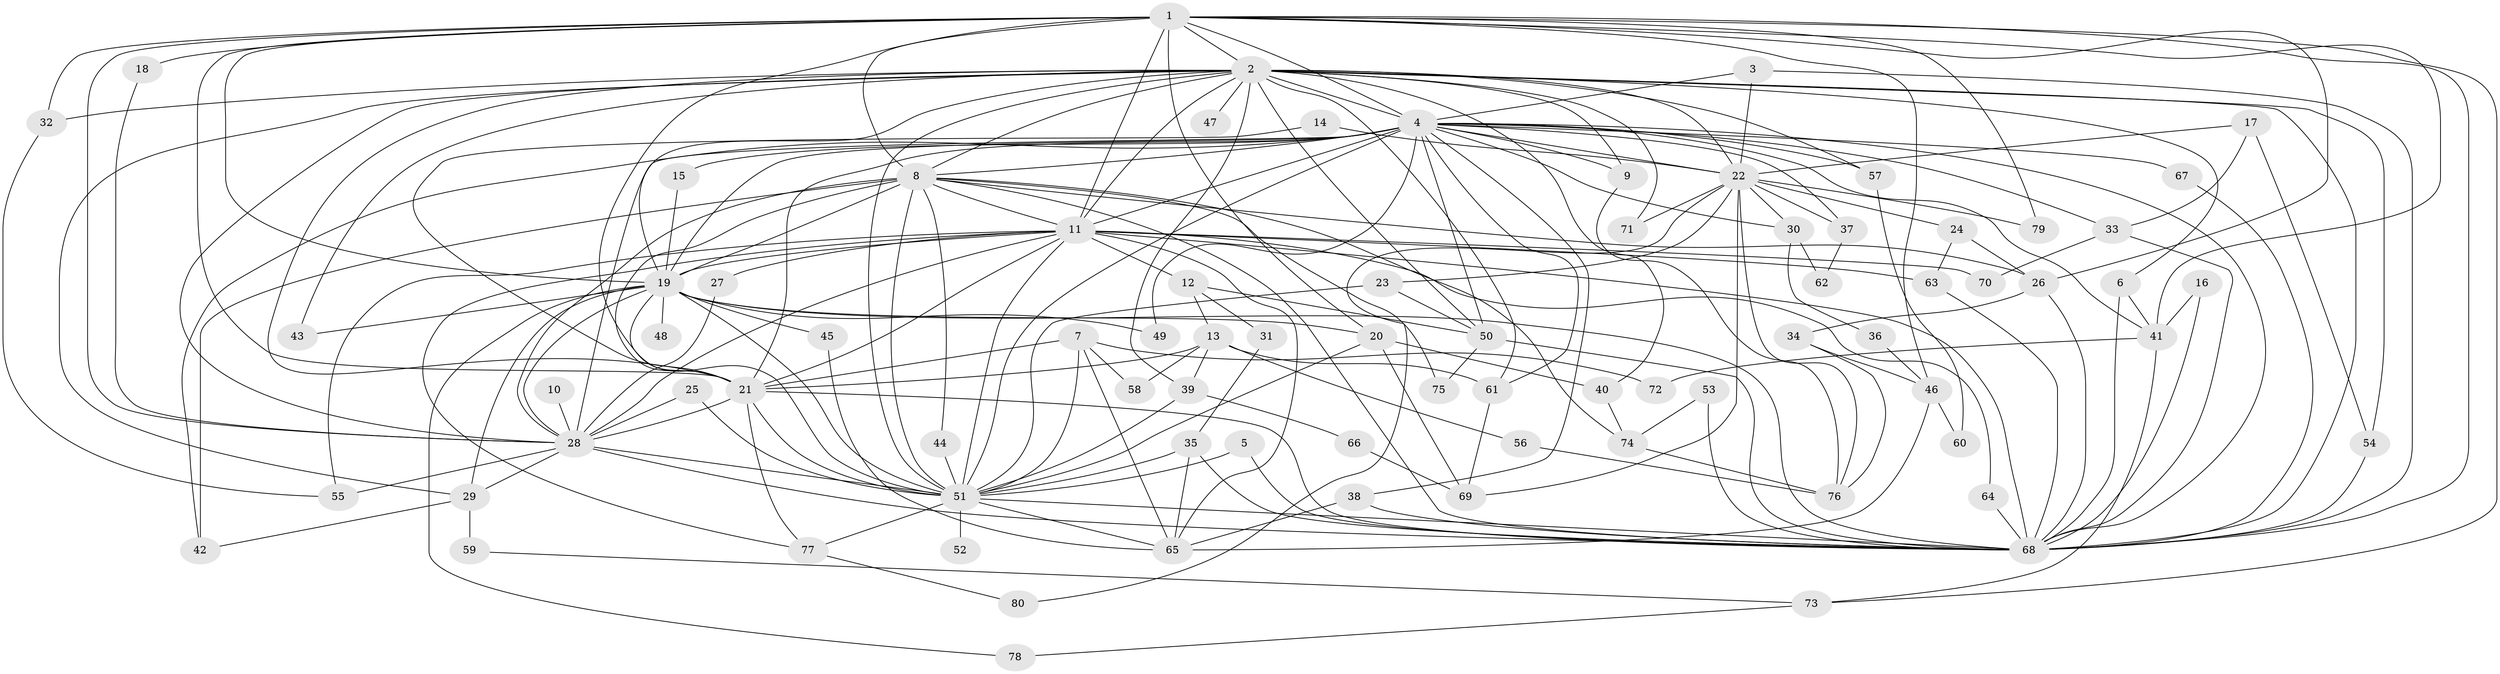 // original degree distribution, {18: 0.008849557522123894, 27: 0.008849557522123894, 22: 0.008849557522123894, 17: 0.02654867256637168, 25: 0.008849557522123894, 19: 0.008849557522123894, 20: 0.008849557522123894, 24: 0.008849557522123894, 3: 0.17699115044247787, 4: 0.07964601769911504, 2: 0.5486725663716814, 6: 0.02654867256637168, 5: 0.05309734513274336, 7: 0.017699115044247787, 14: 0.008849557522123894}
// Generated by graph-tools (version 1.1) at 2025/36/03/04/25 23:36:23]
// undirected, 80 vertices, 201 edges
graph export_dot {
  node [color=gray90,style=filled];
  1;
  2;
  3;
  4;
  5;
  6;
  7;
  8;
  9;
  10;
  11;
  12;
  13;
  14;
  15;
  16;
  17;
  18;
  19;
  20;
  21;
  22;
  23;
  24;
  25;
  26;
  27;
  28;
  29;
  30;
  31;
  32;
  33;
  34;
  35;
  36;
  37;
  38;
  39;
  40;
  41;
  42;
  43;
  44;
  45;
  46;
  47;
  48;
  49;
  50;
  51;
  52;
  53;
  54;
  55;
  56;
  57;
  58;
  59;
  60;
  61;
  62;
  63;
  64;
  65;
  66;
  67;
  68;
  69;
  70;
  71;
  72;
  73;
  74;
  75;
  76;
  77;
  78;
  79;
  80;
  1 -- 2 [weight=1.0];
  1 -- 4 [weight=1.0];
  1 -- 8 [weight=2.0];
  1 -- 11 [weight=1.0];
  1 -- 18 [weight=1.0];
  1 -- 19 [weight=1.0];
  1 -- 20 [weight=1.0];
  1 -- 21 [weight=1.0];
  1 -- 26 [weight=1.0];
  1 -- 28 [weight=1.0];
  1 -- 32 [weight=1.0];
  1 -- 41 [weight=1.0];
  1 -- 46 [weight=2.0];
  1 -- 51 [weight=1.0];
  1 -- 68 [weight=1.0];
  1 -- 73 [weight=1.0];
  1 -- 79 [weight=1.0];
  2 -- 4 [weight=1.0];
  2 -- 6 [weight=1.0];
  2 -- 8 [weight=1.0];
  2 -- 9 [weight=1.0];
  2 -- 11 [weight=1.0];
  2 -- 19 [weight=1.0];
  2 -- 21 [weight=1.0];
  2 -- 22 [weight=1.0];
  2 -- 28 [weight=1.0];
  2 -- 29 [weight=1.0];
  2 -- 32 [weight=1.0];
  2 -- 39 [weight=1.0];
  2 -- 40 [weight=1.0];
  2 -- 43 [weight=1.0];
  2 -- 47 [weight=1.0];
  2 -- 50 [weight=1.0];
  2 -- 51 [weight=1.0];
  2 -- 54 [weight=1.0];
  2 -- 57 [weight=1.0];
  2 -- 61 [weight=1.0];
  2 -- 68 [weight=1.0];
  2 -- 71 [weight=1.0];
  3 -- 4 [weight=1.0];
  3 -- 22 [weight=1.0];
  3 -- 68 [weight=1.0];
  4 -- 8 [weight=2.0];
  4 -- 9 [weight=1.0];
  4 -- 11 [weight=2.0];
  4 -- 15 [weight=1.0];
  4 -- 19 [weight=1.0];
  4 -- 21 [weight=2.0];
  4 -- 22 [weight=1.0];
  4 -- 28 [weight=1.0];
  4 -- 30 [weight=1.0];
  4 -- 33 [weight=1.0];
  4 -- 37 [weight=1.0];
  4 -- 38 [weight=1.0];
  4 -- 41 [weight=1.0];
  4 -- 42 [weight=1.0];
  4 -- 49 [weight=1.0];
  4 -- 50 [weight=1.0];
  4 -- 51 [weight=1.0];
  4 -- 57 [weight=1.0];
  4 -- 61 [weight=1.0];
  4 -- 67 [weight=1.0];
  4 -- 68 [weight=1.0];
  5 -- 51 [weight=1.0];
  5 -- 68 [weight=1.0];
  6 -- 41 [weight=1.0];
  6 -- 68 [weight=1.0];
  7 -- 21 [weight=1.0];
  7 -- 51 [weight=1.0];
  7 -- 58 [weight=1.0];
  7 -- 65 [weight=1.0];
  7 -- 72 [weight=1.0];
  8 -- 11 [weight=1.0];
  8 -- 19 [weight=2.0];
  8 -- 21 [weight=1.0];
  8 -- 26 [weight=1.0];
  8 -- 28 [weight=1.0];
  8 -- 42 [weight=1.0];
  8 -- 44 [weight=1.0];
  8 -- 51 [weight=1.0];
  8 -- 68 [weight=1.0];
  8 -- 74 [weight=1.0];
  8 -- 75 [weight=1.0];
  9 -- 76 [weight=1.0];
  10 -- 28 [weight=1.0];
  11 -- 12 [weight=1.0];
  11 -- 19 [weight=1.0];
  11 -- 21 [weight=1.0];
  11 -- 27 [weight=1.0];
  11 -- 28 [weight=1.0];
  11 -- 51 [weight=1.0];
  11 -- 55 [weight=1.0];
  11 -- 63 [weight=1.0];
  11 -- 64 [weight=1.0];
  11 -- 65 [weight=1.0];
  11 -- 68 [weight=1.0];
  11 -- 70 [weight=1.0];
  11 -- 77 [weight=1.0];
  12 -- 13 [weight=1.0];
  12 -- 31 [weight=1.0];
  12 -- 50 [weight=1.0];
  13 -- 21 [weight=1.0];
  13 -- 39 [weight=1.0];
  13 -- 56 [weight=1.0];
  13 -- 58 [weight=1.0];
  13 -- 61 [weight=1.0];
  14 -- 21 [weight=1.0];
  14 -- 22 [weight=1.0];
  15 -- 19 [weight=1.0];
  16 -- 41 [weight=1.0];
  16 -- 68 [weight=1.0];
  17 -- 22 [weight=1.0];
  17 -- 33 [weight=1.0];
  17 -- 54 [weight=1.0];
  18 -- 28 [weight=1.0];
  19 -- 20 [weight=1.0];
  19 -- 21 [weight=1.0];
  19 -- 28 [weight=1.0];
  19 -- 29 [weight=1.0];
  19 -- 43 [weight=1.0];
  19 -- 45 [weight=2.0];
  19 -- 48 [weight=1.0];
  19 -- 49 [weight=1.0];
  19 -- 51 [weight=1.0];
  19 -- 68 [weight=1.0];
  19 -- 78 [weight=1.0];
  20 -- 40 [weight=1.0];
  20 -- 51 [weight=1.0];
  20 -- 69 [weight=1.0];
  21 -- 28 [weight=2.0];
  21 -- 51 [weight=2.0];
  21 -- 68 [weight=2.0];
  21 -- 77 [weight=1.0];
  22 -- 23 [weight=1.0];
  22 -- 24 [weight=1.0];
  22 -- 30 [weight=1.0];
  22 -- 37 [weight=1.0];
  22 -- 69 [weight=1.0];
  22 -- 71 [weight=1.0];
  22 -- 76 [weight=1.0];
  22 -- 79 [weight=1.0];
  22 -- 80 [weight=1.0];
  23 -- 50 [weight=1.0];
  23 -- 51 [weight=1.0];
  24 -- 26 [weight=1.0];
  24 -- 63 [weight=1.0];
  25 -- 28 [weight=1.0];
  25 -- 51 [weight=1.0];
  26 -- 34 [weight=1.0];
  26 -- 68 [weight=1.0];
  27 -- 28 [weight=1.0];
  28 -- 29 [weight=1.0];
  28 -- 51 [weight=1.0];
  28 -- 55 [weight=1.0];
  28 -- 68 [weight=1.0];
  29 -- 42 [weight=1.0];
  29 -- 59 [weight=2.0];
  30 -- 36 [weight=1.0];
  30 -- 62 [weight=1.0];
  31 -- 35 [weight=1.0];
  32 -- 55 [weight=1.0];
  33 -- 68 [weight=1.0];
  33 -- 70 [weight=1.0];
  34 -- 46 [weight=1.0];
  34 -- 76 [weight=1.0];
  35 -- 51 [weight=1.0];
  35 -- 65 [weight=1.0];
  35 -- 68 [weight=1.0];
  36 -- 46 [weight=1.0];
  37 -- 62 [weight=1.0];
  38 -- 65 [weight=1.0];
  38 -- 68 [weight=1.0];
  39 -- 51 [weight=1.0];
  39 -- 66 [weight=1.0];
  40 -- 74 [weight=1.0];
  41 -- 72 [weight=1.0];
  41 -- 73 [weight=1.0];
  44 -- 51 [weight=1.0];
  45 -- 65 [weight=1.0];
  46 -- 60 [weight=1.0];
  46 -- 65 [weight=1.0];
  50 -- 68 [weight=1.0];
  50 -- 75 [weight=1.0];
  51 -- 52 [weight=1.0];
  51 -- 65 [weight=1.0];
  51 -- 68 [weight=1.0];
  51 -- 77 [weight=1.0];
  53 -- 68 [weight=1.0];
  53 -- 74 [weight=1.0];
  54 -- 68 [weight=2.0];
  56 -- 76 [weight=1.0];
  57 -- 60 [weight=1.0];
  59 -- 73 [weight=1.0];
  61 -- 69 [weight=1.0];
  63 -- 68 [weight=1.0];
  64 -- 68 [weight=1.0];
  66 -- 69 [weight=1.0];
  67 -- 68 [weight=1.0];
  73 -- 78 [weight=1.0];
  74 -- 76 [weight=1.0];
  77 -- 80 [weight=1.0];
}
